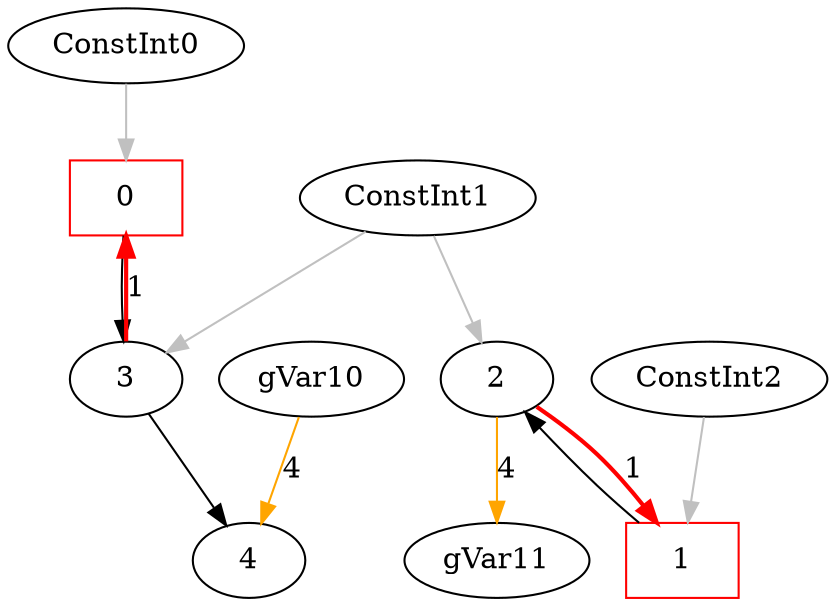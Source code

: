digraph loop_14 { 
{
0 [shape=box, color=red, label="0"];

1 [shape=box, color=red, label="1"];

2 [color=black, label="2"];

3 [color=black, label="3"];

4 [color=black, label="4"];

5 [color=black, label="ConstInt0"];

6 [color=black, label="ConstInt2"];

7 [color=black, label="ConstInt1"];

8 [color=black, label="gVar10"];

111 [color=black, label="gVar11"];
3 -> 0 [style=bold, color=red, label=1] 
5 -> 0 [color=gray]
2 -> 1 [style=bold, color=red, label=1] 
6 -> 1 [color=gray]
1 -> 2
7 -> 2 [color=gray]
0 -> 3
7 -> 3 [color=gray]
3 -> 4
8 -> 4 [color=orange, label=4] 
2 -> 111 [color=orange, label=4] 

}

}